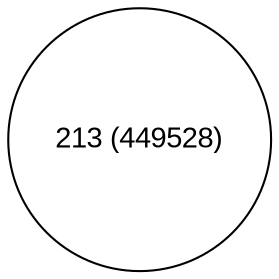 digraph move_down {
	node [fontname="Arial", shape="circle", width=0.5]; 

	0 [label = "213 (449528)"];
}
